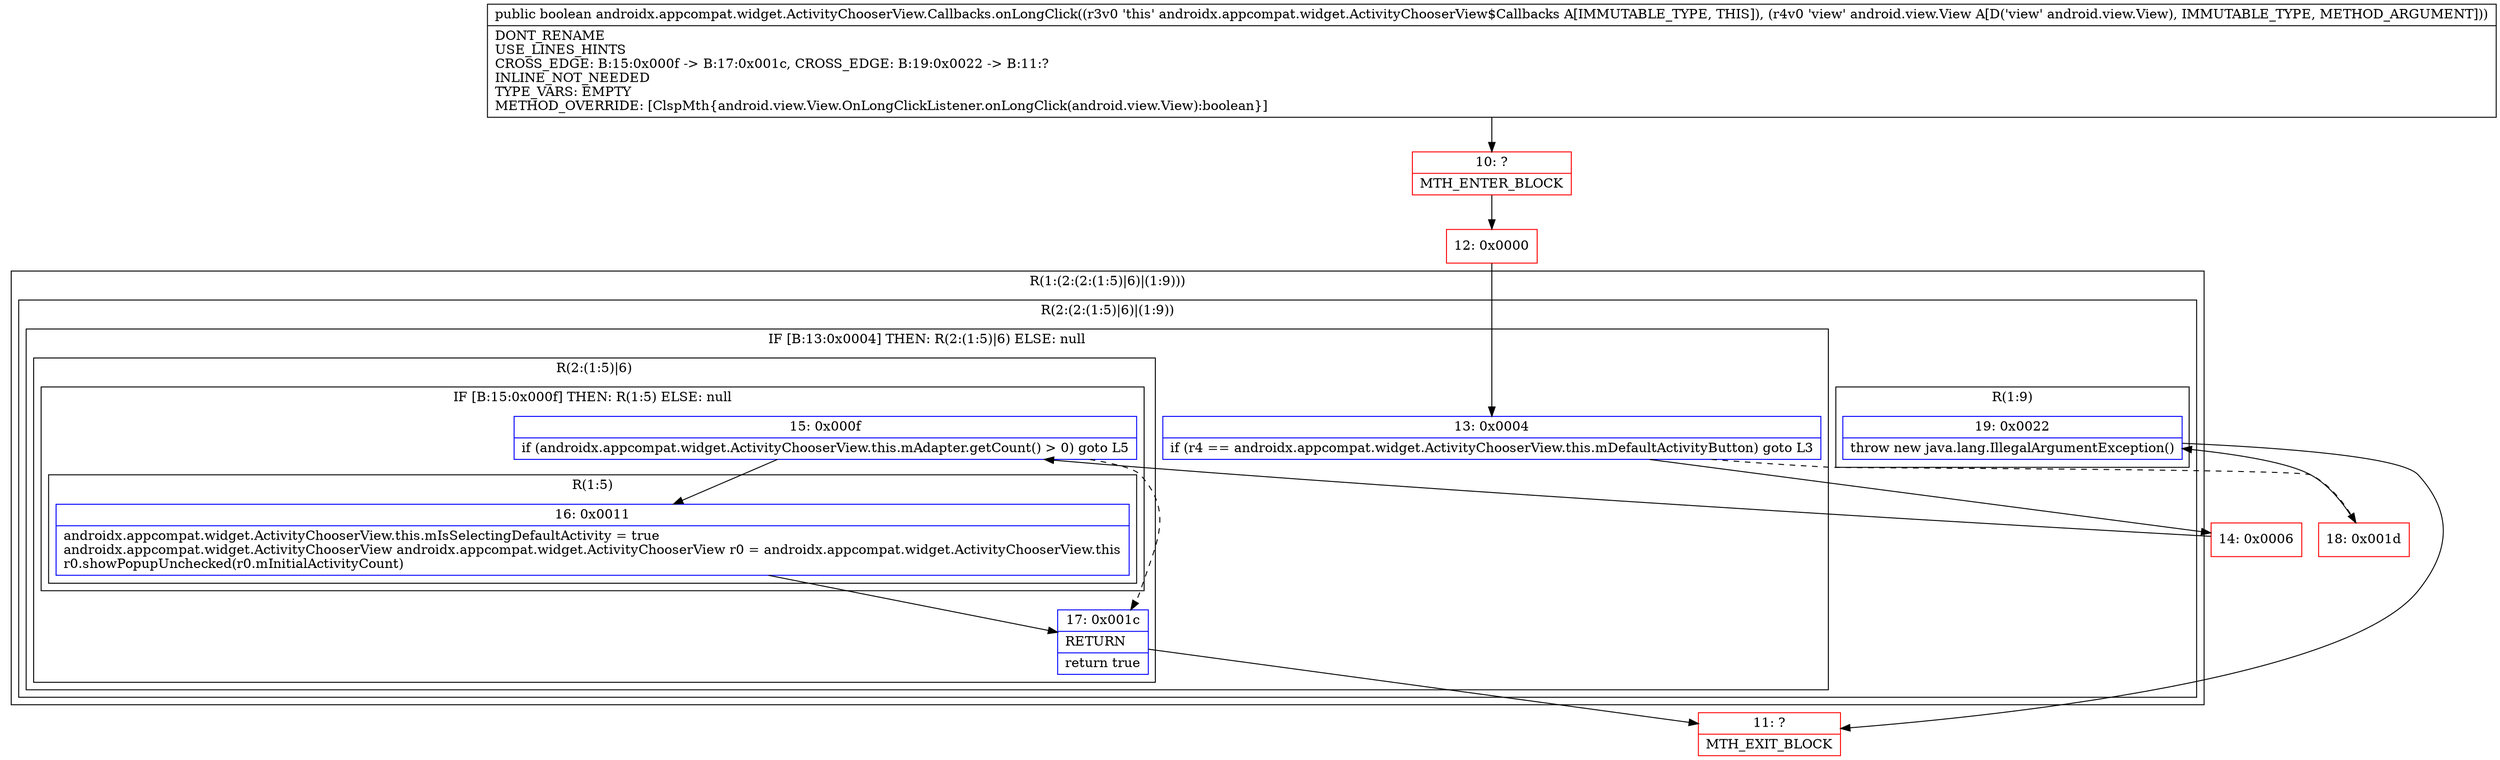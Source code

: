 digraph "CFG forandroidx.appcompat.widget.ActivityChooserView.Callbacks.onLongClick(Landroid\/view\/View;)Z" {
subgraph cluster_Region_1476407002 {
label = "R(1:(2:(2:(1:5)|6)|(1:9)))";
node [shape=record,color=blue];
subgraph cluster_Region_1713169161 {
label = "R(2:(2:(1:5)|6)|(1:9))";
node [shape=record,color=blue];
subgraph cluster_IfRegion_1340997027 {
label = "IF [B:13:0x0004] THEN: R(2:(1:5)|6) ELSE: null";
node [shape=record,color=blue];
Node_13 [shape=record,label="{13\:\ 0x0004|if (r4 == androidx.appcompat.widget.ActivityChooserView.this.mDefaultActivityButton) goto L3\l}"];
subgraph cluster_Region_284363229 {
label = "R(2:(1:5)|6)";
node [shape=record,color=blue];
subgraph cluster_IfRegion_1239192551 {
label = "IF [B:15:0x000f] THEN: R(1:5) ELSE: null";
node [shape=record,color=blue];
Node_15 [shape=record,label="{15\:\ 0x000f|if (androidx.appcompat.widget.ActivityChooserView.this.mAdapter.getCount() \> 0) goto L5\l}"];
subgraph cluster_Region_1415604788 {
label = "R(1:5)";
node [shape=record,color=blue];
Node_16 [shape=record,label="{16\:\ 0x0011|androidx.appcompat.widget.ActivityChooserView.this.mIsSelectingDefaultActivity = true\landroidx.appcompat.widget.ActivityChooserView androidx.appcompat.widget.ActivityChooserView r0 = androidx.appcompat.widget.ActivityChooserView.this\lr0.showPopupUnchecked(r0.mInitialActivityCount)\l}"];
}
}
Node_17 [shape=record,label="{17\:\ 0x001c|RETURN\l|return true\l}"];
}
}
subgraph cluster_Region_1222190462 {
label = "R(1:9)";
node [shape=record,color=blue];
Node_19 [shape=record,label="{19\:\ 0x0022|throw new java.lang.IllegalArgumentException()\l}"];
}
}
}
Node_10 [shape=record,color=red,label="{10\:\ ?|MTH_ENTER_BLOCK\l}"];
Node_12 [shape=record,color=red,label="{12\:\ 0x0000}"];
Node_14 [shape=record,color=red,label="{14\:\ 0x0006}"];
Node_11 [shape=record,color=red,label="{11\:\ ?|MTH_EXIT_BLOCK\l}"];
Node_18 [shape=record,color=red,label="{18\:\ 0x001d}"];
MethodNode[shape=record,label="{public boolean androidx.appcompat.widget.ActivityChooserView.Callbacks.onLongClick((r3v0 'this' androidx.appcompat.widget.ActivityChooserView$Callbacks A[IMMUTABLE_TYPE, THIS]), (r4v0 'view' android.view.View A[D('view' android.view.View), IMMUTABLE_TYPE, METHOD_ARGUMENT]))  | DONT_RENAME\lUSE_LINES_HINTS\lCROSS_EDGE: B:15:0x000f \-\> B:17:0x001c, CROSS_EDGE: B:19:0x0022 \-\> B:11:?\lINLINE_NOT_NEEDED\lTYPE_VARS: EMPTY\lMETHOD_OVERRIDE: [ClspMth\{android.view.View.OnLongClickListener.onLongClick(android.view.View):boolean\}]\l}"];
MethodNode -> Node_10;Node_13 -> Node_14;
Node_13 -> Node_18[style=dashed];
Node_15 -> Node_16;
Node_15 -> Node_17[style=dashed];
Node_16 -> Node_17;
Node_17 -> Node_11;
Node_19 -> Node_11;
Node_10 -> Node_12;
Node_12 -> Node_13;
Node_14 -> Node_15;
Node_18 -> Node_19;
}


